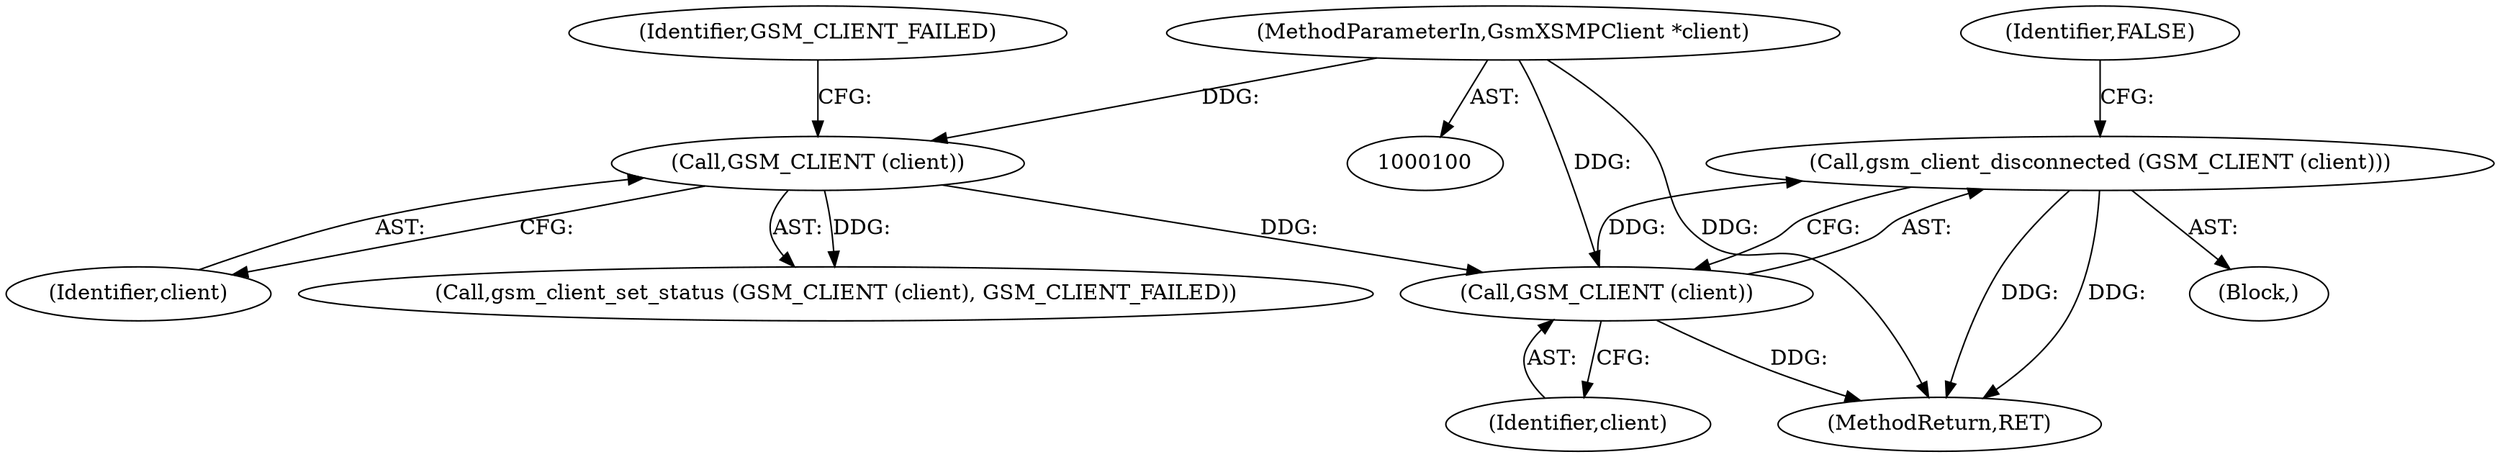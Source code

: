 digraph "1_gnome-session_b0dc999e0b45355314616321dbb6cb71e729fc9d@API" {
"1000120" [label="(Call,gsm_client_disconnected (GSM_CLIENT (client)))"];
"1000121" [label="(Call,GSM_CLIENT (client))"];
"1000117" [label="(Call,GSM_CLIENT (client))"];
"1000101" [label="(MethodParameterIn,GsmXSMPClient *client)"];
"1000116" [label="(Call,gsm_client_set_status (GSM_CLIENT (client), GSM_CLIENT_FAILED))"];
"1000120" [label="(Call,gsm_client_disconnected (GSM_CLIENT (client)))"];
"1000122" [label="(Identifier,client)"];
"1000119" [label="(Identifier,GSM_CLIENT_FAILED)"];
"1000117" [label="(Call,GSM_CLIENT (client))"];
"1000125" [label="(MethodReturn,RET)"];
"1000124" [label="(Identifier,FALSE)"];
"1000102" [label="(Block,)"];
"1000118" [label="(Identifier,client)"];
"1000101" [label="(MethodParameterIn,GsmXSMPClient *client)"];
"1000121" [label="(Call,GSM_CLIENT (client))"];
"1000120" -> "1000102"  [label="AST: "];
"1000120" -> "1000121"  [label="CFG: "];
"1000121" -> "1000120"  [label="AST: "];
"1000124" -> "1000120"  [label="CFG: "];
"1000120" -> "1000125"  [label="DDG: "];
"1000120" -> "1000125"  [label="DDG: "];
"1000121" -> "1000120"  [label="DDG: "];
"1000121" -> "1000122"  [label="CFG: "];
"1000122" -> "1000121"  [label="AST: "];
"1000121" -> "1000125"  [label="DDG: "];
"1000117" -> "1000121"  [label="DDG: "];
"1000101" -> "1000121"  [label="DDG: "];
"1000117" -> "1000116"  [label="AST: "];
"1000117" -> "1000118"  [label="CFG: "];
"1000118" -> "1000117"  [label="AST: "];
"1000119" -> "1000117"  [label="CFG: "];
"1000117" -> "1000116"  [label="DDG: "];
"1000101" -> "1000117"  [label="DDG: "];
"1000101" -> "1000100"  [label="AST: "];
"1000101" -> "1000125"  [label="DDG: "];
}
